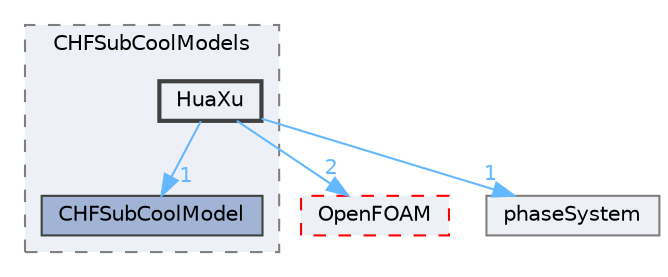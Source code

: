 digraph "src/phaseSystemModels/reactingEuler/multiphaseSystem/derivedFvPatchFields/wallBoilingSubModels/CHFSubCoolModels/HuaXu"
{
 // LATEX_PDF_SIZE
  bgcolor="transparent";
  edge [fontname=Helvetica,fontsize=10,labelfontname=Helvetica,labelfontsize=10];
  node [fontname=Helvetica,fontsize=10,shape=box,height=0.2,width=0.4];
  compound=true
  subgraph clusterdir_00d559bb1354d8f31e8480833e8f039c {
    graph [ bgcolor="#edf0f7", pencolor="grey50", label="CHFSubCoolModels", fontname=Helvetica,fontsize=10 style="filled,dashed", URL="dir_00d559bb1354d8f31e8480833e8f039c.html",tooltip=""]
  dir_b70c98971c5220c1c72f737b20e5e0ae [label="CHFSubCoolModel", fillcolor="#a2b4d6", color="grey25", style="filled", URL="dir_b70c98971c5220c1c72f737b20e5e0ae.html",tooltip=""];
  dir_99667734ea472407b7861f4c609a7071 [label="HuaXu", fillcolor="#edf0f7", color="grey25", style="filled,bold", URL="dir_99667734ea472407b7861f4c609a7071.html",tooltip=""];
  }
  dir_c5473ff19b20e6ec4dfe5c310b3778a8 [label="OpenFOAM", fillcolor="#edf0f7", color="red", style="filled,dashed", URL="dir_c5473ff19b20e6ec4dfe5c310b3778a8.html",tooltip=""];
  dir_dfe19b54a98af0254be9d6c989217747 [label="phaseSystem", fillcolor="#edf0f7", color="grey50", style="filled", URL="dir_dfe19b54a98af0254be9d6c989217747.html",tooltip=""];
  dir_99667734ea472407b7861f4c609a7071->dir_b70c98971c5220c1c72f737b20e5e0ae [headlabel="1", labeldistance=1.5 headhref="dir_001755_000482.html" href="dir_001755_000482.html" color="steelblue1" fontcolor="steelblue1"];
  dir_99667734ea472407b7861f4c609a7071->dir_c5473ff19b20e6ec4dfe5c310b3778a8 [headlabel="2", labeldistance=1.5 headhref="dir_001755_002695.html" href="dir_001755_002695.html" color="steelblue1" fontcolor="steelblue1"];
  dir_99667734ea472407b7861f4c609a7071->dir_dfe19b54a98af0254be9d6c989217747 [headlabel="1", labeldistance=1.5 headhref="dir_001755_002906.html" href="dir_001755_002906.html" color="steelblue1" fontcolor="steelblue1"];
}
